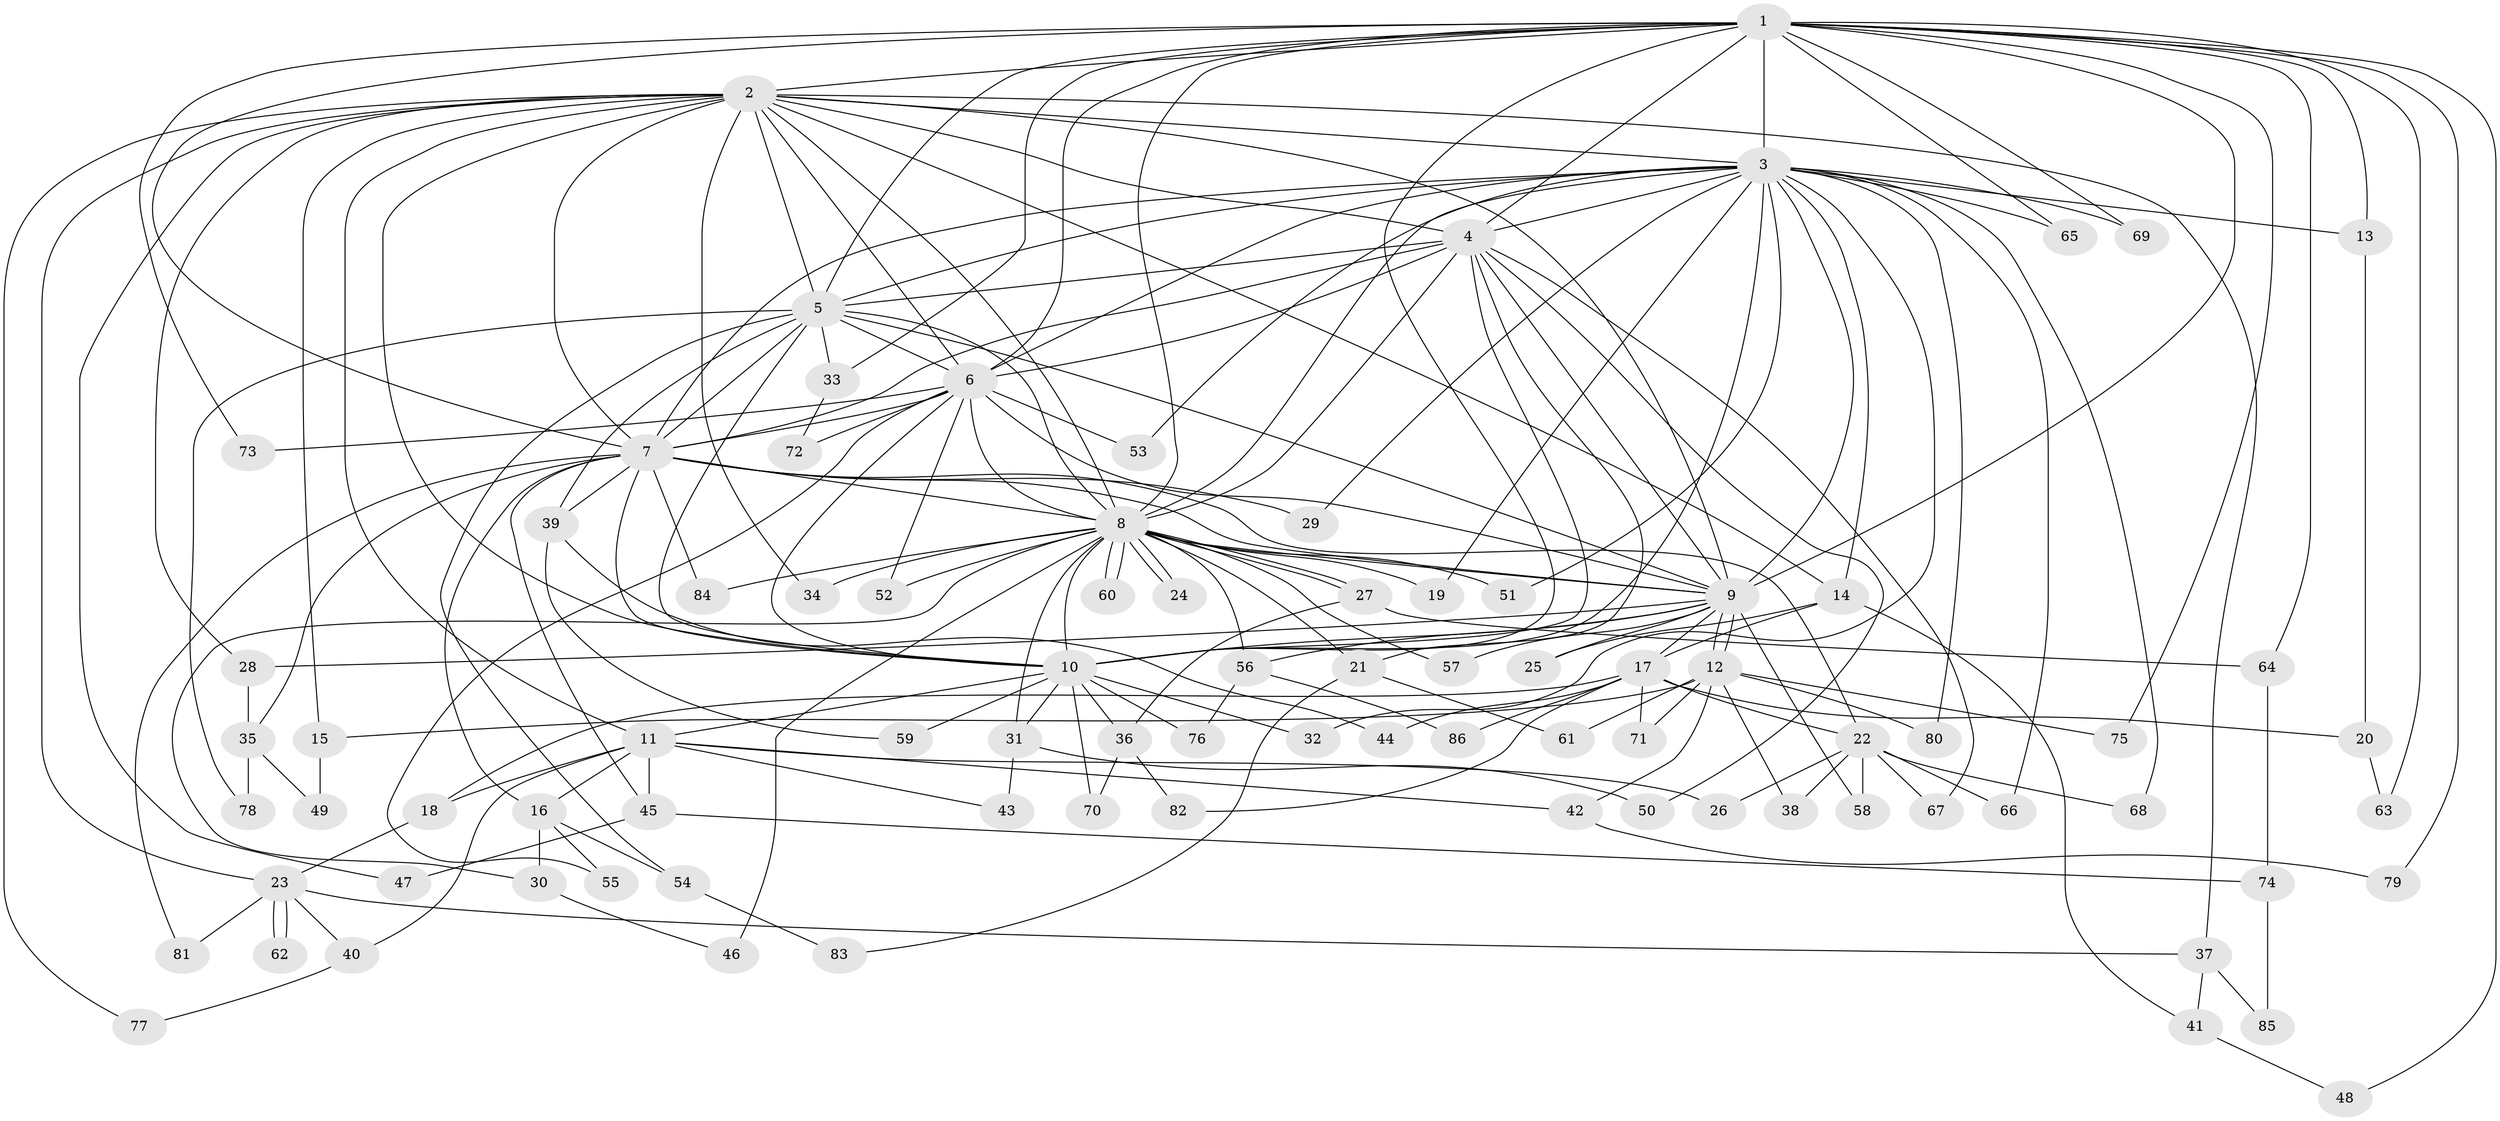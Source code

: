 // Generated by graph-tools (version 1.1) at 2025/34/03/09/25 02:34:42]
// undirected, 86 vertices, 197 edges
graph export_dot {
graph [start="1"]
  node [color=gray90,style=filled];
  1;
  2;
  3;
  4;
  5;
  6;
  7;
  8;
  9;
  10;
  11;
  12;
  13;
  14;
  15;
  16;
  17;
  18;
  19;
  20;
  21;
  22;
  23;
  24;
  25;
  26;
  27;
  28;
  29;
  30;
  31;
  32;
  33;
  34;
  35;
  36;
  37;
  38;
  39;
  40;
  41;
  42;
  43;
  44;
  45;
  46;
  47;
  48;
  49;
  50;
  51;
  52;
  53;
  54;
  55;
  56;
  57;
  58;
  59;
  60;
  61;
  62;
  63;
  64;
  65;
  66;
  67;
  68;
  69;
  70;
  71;
  72;
  73;
  74;
  75;
  76;
  77;
  78;
  79;
  80;
  81;
  82;
  83;
  84;
  85;
  86;
  1 -- 2;
  1 -- 3;
  1 -- 4;
  1 -- 5;
  1 -- 6;
  1 -- 7;
  1 -- 8;
  1 -- 9;
  1 -- 10;
  1 -- 13;
  1 -- 33;
  1 -- 48;
  1 -- 63;
  1 -- 64;
  1 -- 65;
  1 -- 69;
  1 -- 73;
  1 -- 75;
  1 -- 79;
  2 -- 3;
  2 -- 4;
  2 -- 5;
  2 -- 6;
  2 -- 7;
  2 -- 8;
  2 -- 9;
  2 -- 10;
  2 -- 11;
  2 -- 14;
  2 -- 15;
  2 -- 23;
  2 -- 28;
  2 -- 34;
  2 -- 37;
  2 -- 47;
  2 -- 77;
  3 -- 4;
  3 -- 5;
  3 -- 6;
  3 -- 7;
  3 -- 8;
  3 -- 9;
  3 -- 10;
  3 -- 13;
  3 -- 14;
  3 -- 19;
  3 -- 29;
  3 -- 32;
  3 -- 51;
  3 -- 53;
  3 -- 65;
  3 -- 66;
  3 -- 68;
  3 -- 69;
  3 -- 80;
  4 -- 5;
  4 -- 6;
  4 -- 7;
  4 -- 8;
  4 -- 9;
  4 -- 10;
  4 -- 21;
  4 -- 50;
  4 -- 67;
  5 -- 6;
  5 -- 7;
  5 -- 8;
  5 -- 9;
  5 -- 10;
  5 -- 33;
  5 -- 39;
  5 -- 54;
  5 -- 78;
  6 -- 7;
  6 -- 8;
  6 -- 9;
  6 -- 10;
  6 -- 52;
  6 -- 53;
  6 -- 55;
  6 -- 72;
  6 -- 73;
  7 -- 8;
  7 -- 9;
  7 -- 10;
  7 -- 16;
  7 -- 22;
  7 -- 29;
  7 -- 35;
  7 -- 39;
  7 -- 45;
  7 -- 81;
  7 -- 84;
  8 -- 9;
  8 -- 10;
  8 -- 19;
  8 -- 21;
  8 -- 24;
  8 -- 24;
  8 -- 27;
  8 -- 27;
  8 -- 30;
  8 -- 31;
  8 -- 34;
  8 -- 46;
  8 -- 51;
  8 -- 52;
  8 -- 56;
  8 -- 57;
  8 -- 60;
  8 -- 60;
  8 -- 84;
  9 -- 10;
  9 -- 12;
  9 -- 12;
  9 -- 17;
  9 -- 25;
  9 -- 28;
  9 -- 56;
  9 -- 57;
  9 -- 58;
  10 -- 11;
  10 -- 31;
  10 -- 32;
  10 -- 36;
  10 -- 59;
  10 -- 70;
  10 -- 76;
  11 -- 16;
  11 -- 18;
  11 -- 26;
  11 -- 40;
  11 -- 42;
  11 -- 43;
  11 -- 45;
  12 -- 15;
  12 -- 38;
  12 -- 42;
  12 -- 61;
  12 -- 71;
  12 -- 75;
  12 -- 80;
  13 -- 20;
  14 -- 17;
  14 -- 25;
  14 -- 41;
  15 -- 49;
  16 -- 30;
  16 -- 54;
  16 -- 55;
  17 -- 18;
  17 -- 20;
  17 -- 22;
  17 -- 44;
  17 -- 71;
  17 -- 82;
  17 -- 86;
  18 -- 23;
  20 -- 63;
  21 -- 61;
  21 -- 83;
  22 -- 26;
  22 -- 38;
  22 -- 58;
  22 -- 66;
  22 -- 67;
  22 -- 68;
  23 -- 37;
  23 -- 40;
  23 -- 62;
  23 -- 62;
  23 -- 81;
  27 -- 36;
  27 -- 64;
  28 -- 35;
  30 -- 46;
  31 -- 43;
  31 -- 50;
  33 -- 72;
  35 -- 49;
  35 -- 78;
  36 -- 70;
  36 -- 82;
  37 -- 41;
  37 -- 85;
  39 -- 44;
  39 -- 59;
  40 -- 77;
  41 -- 48;
  42 -- 79;
  45 -- 47;
  45 -- 74;
  54 -- 83;
  56 -- 76;
  56 -- 86;
  64 -- 74;
  74 -- 85;
}
